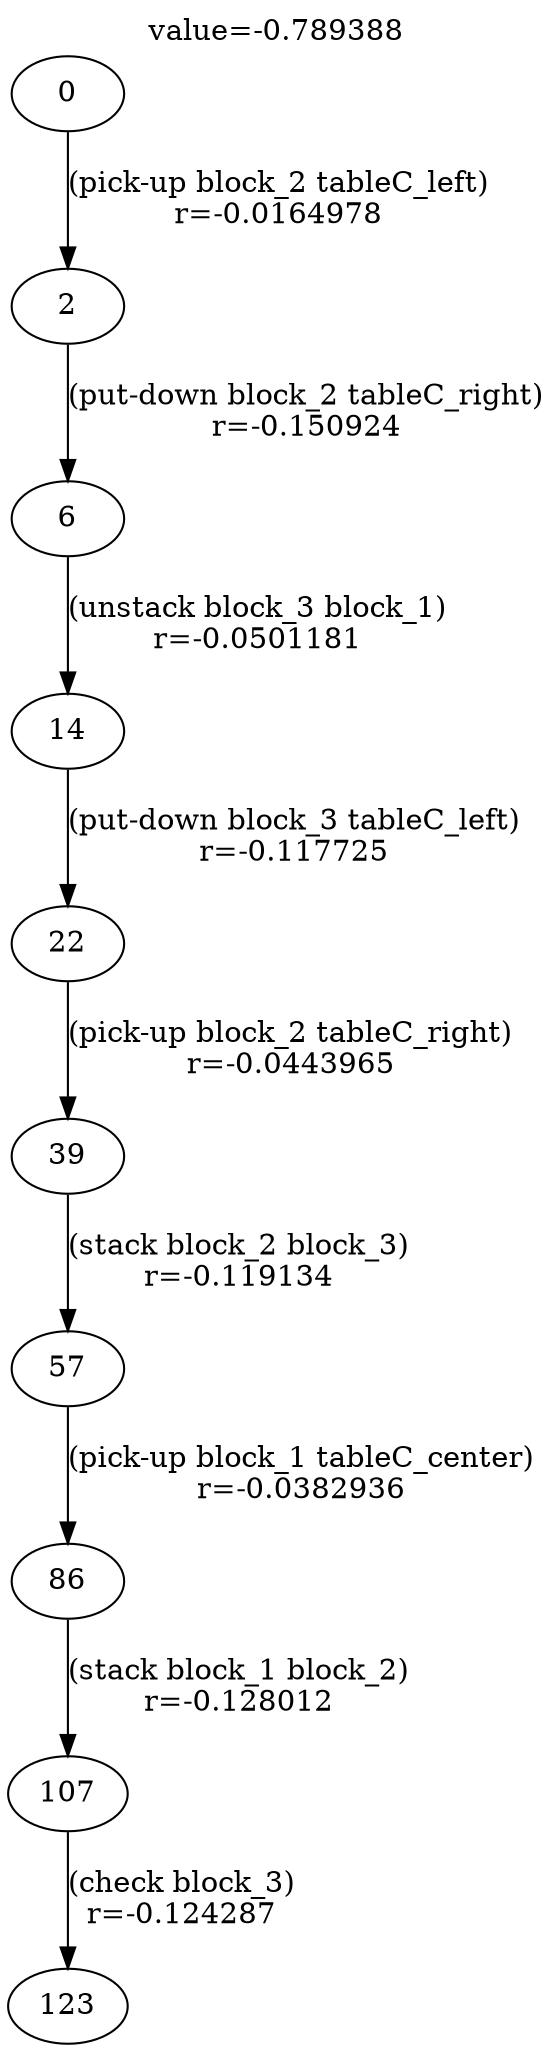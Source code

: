 digraph g{
label="value=-0.789388"
labelloc=top
0->2 [ label="(pick-up block_2 tableC_left)
r=-0.0164978" ];
2->6 [ label="(put-down block_2 tableC_right)
r=-0.150924" ];
6->14 [ label="(unstack block_3 block_1)
r=-0.0501181" ];
14->22 [ label="(put-down block_3 tableC_left)
r=-0.117725" ];
22->39 [ label="(pick-up block_2 tableC_right)
r=-0.0443965" ];
39->57 [ label="(stack block_2 block_3)
r=-0.119134" ];
57->86 [ label="(pick-up block_1 tableC_center)
r=-0.0382936" ];
86->107 [ label="(stack block_1 block_2)
r=-0.128012" ];
107->123 [ label="(check block_3)
r=-0.124287" ];
}

